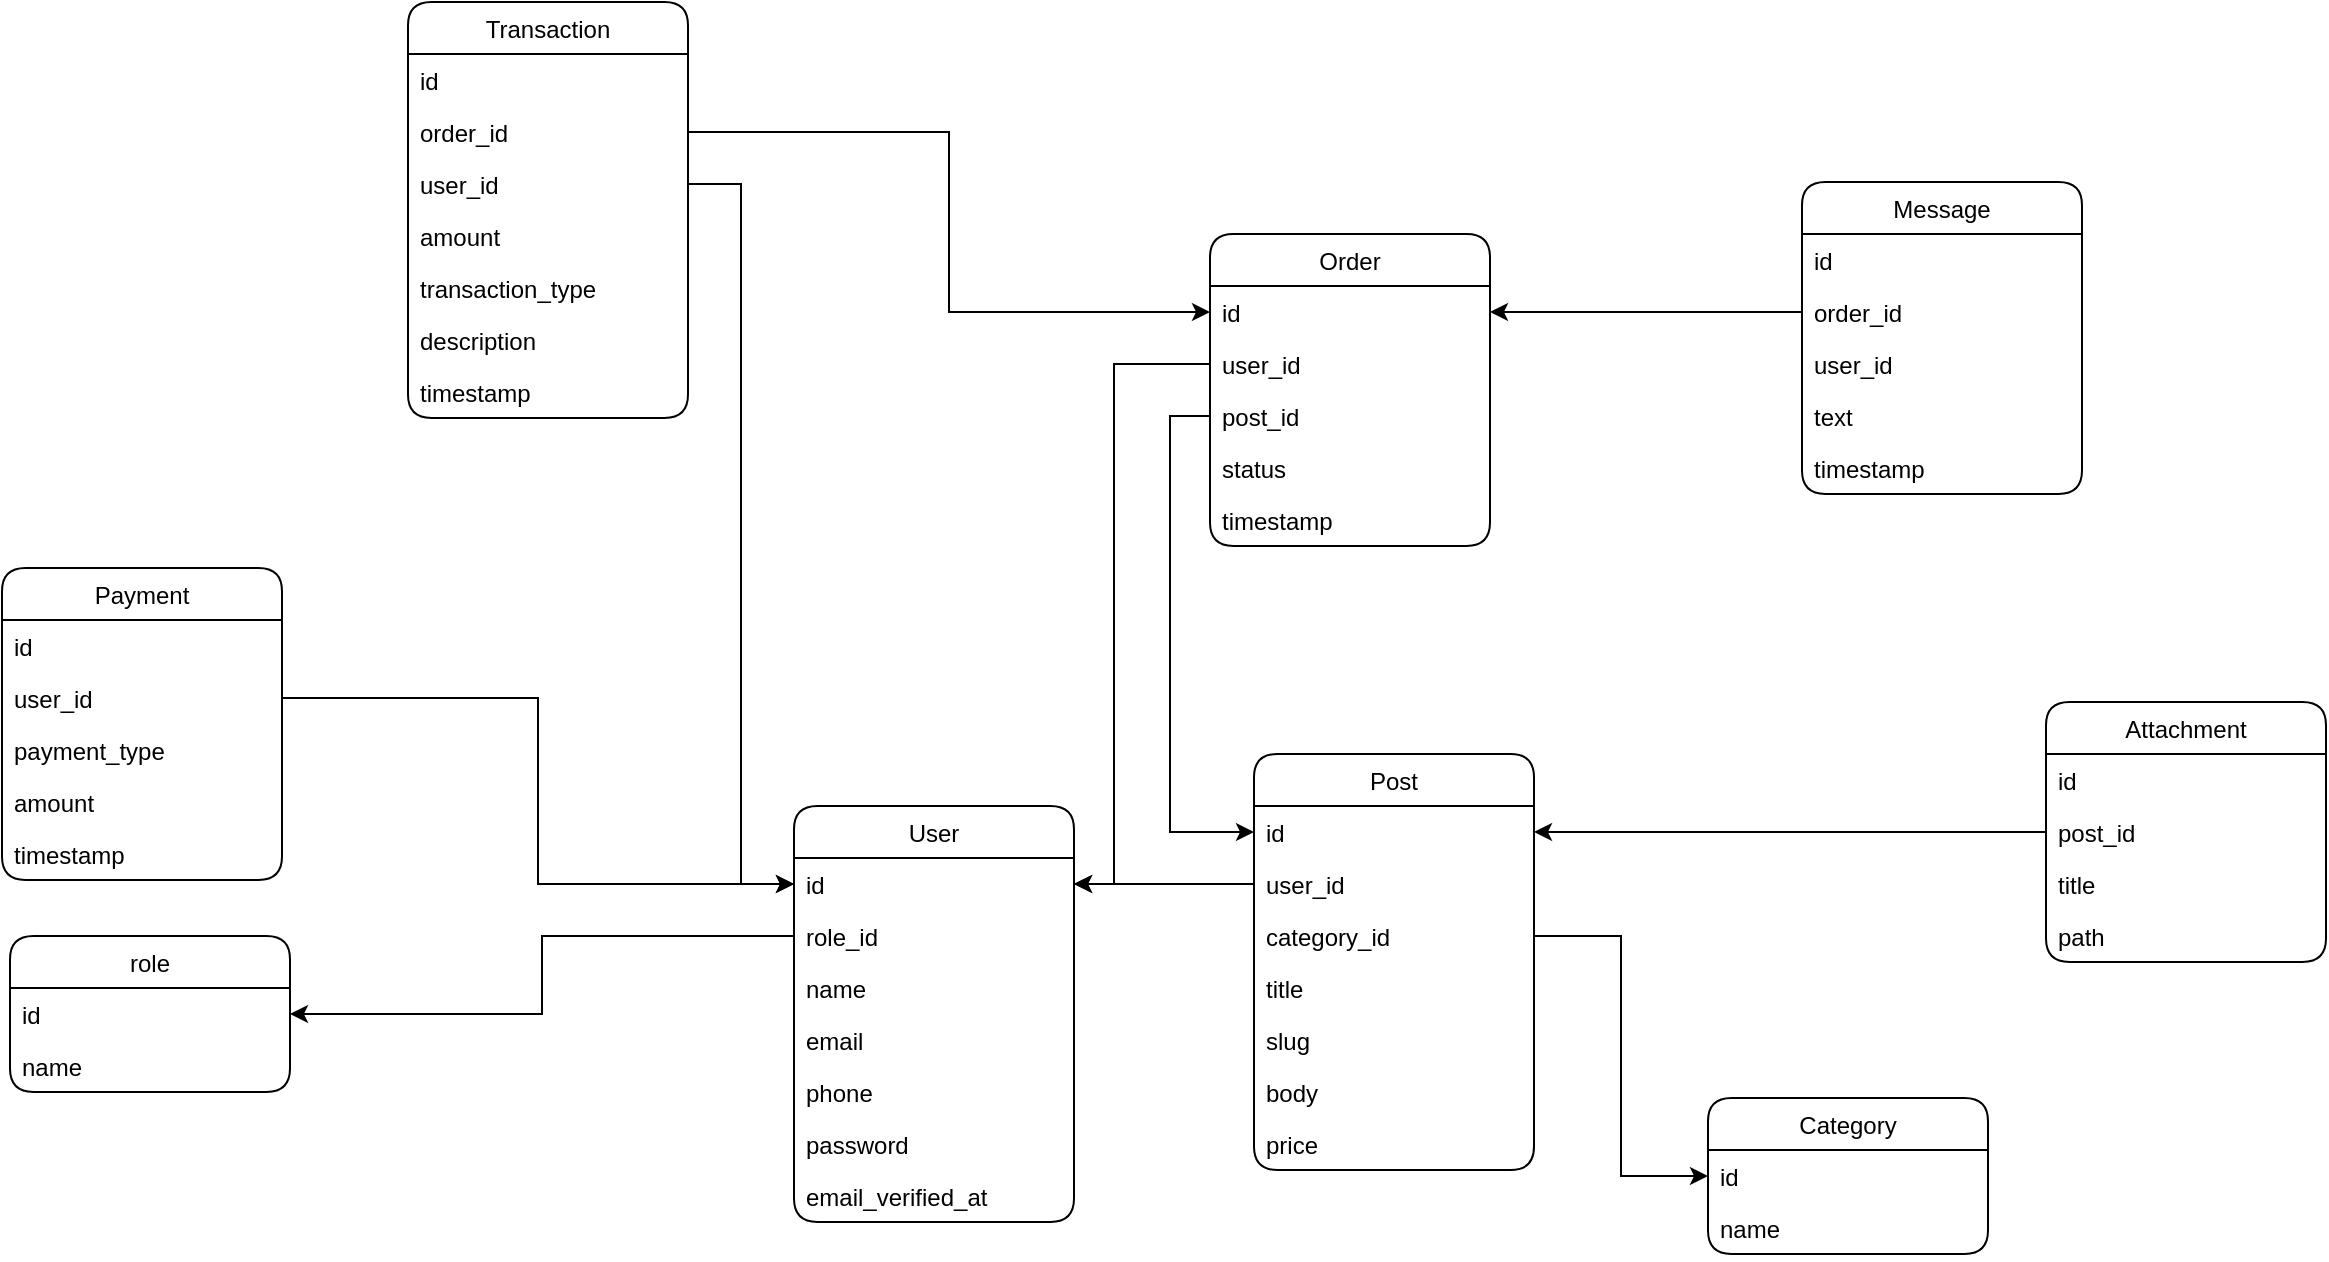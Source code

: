 <mxfile version="20.7.4" type="device"><diagram id="18LuKNpcksIGF4zcTCAO" name="Page-1"><mxGraphModel dx="2449" dy="1271" grid="0" gridSize="10" guides="1" tooltips="1" connect="1" arrows="1" fold="1" page="0" pageScale="1" pageWidth="1100" pageHeight="850" math="0" shadow="0"><root><mxCell id="0"/><mxCell id="1" parent="0"/><mxCell id="6Pn6YzadlEzyOFqbPbMU-1" value="User" style="swimlane;fontStyle=0;childLayout=stackLayout;horizontal=1;startSize=26;fillColor=none;horizontalStack=0;resizeParent=1;resizeParentMax=0;resizeLast=0;collapsible=1;marginBottom=0;strokeColor=default;rounded=1;swimlaneLine=1;" parent="1" vertex="1"><mxGeometry x="350" y="205" width="140" height="208" as="geometry"/></mxCell><mxCell id="6Pn6YzadlEzyOFqbPbMU-2" value="id" style="text;strokeColor=none;fillColor=none;align=left;verticalAlign=top;spacingLeft=4;spacingRight=4;overflow=hidden;rotatable=0;points=[[0,0.5],[1,0.5]];portConstraint=eastwest;" parent="6Pn6YzadlEzyOFqbPbMU-1" vertex="1"><mxGeometry y="26" width="140" height="26" as="geometry"/></mxCell><mxCell id="6Pn6YzadlEzyOFqbPbMU-3" value="role_id" style="text;strokeColor=none;fillColor=none;align=left;verticalAlign=top;spacingLeft=4;spacingRight=4;overflow=hidden;rotatable=0;points=[[0,0.5],[1,0.5]];portConstraint=eastwest;" parent="6Pn6YzadlEzyOFqbPbMU-1" vertex="1"><mxGeometry y="52" width="140" height="26" as="geometry"/></mxCell><mxCell id="6Pn6YzadlEzyOFqbPbMU-4" value="name" style="text;strokeColor=none;fillColor=none;align=left;verticalAlign=top;spacingLeft=4;spacingRight=4;overflow=hidden;rotatable=0;points=[[0,0.5],[1,0.5]];portConstraint=eastwest;" parent="6Pn6YzadlEzyOFqbPbMU-1" vertex="1"><mxGeometry y="78" width="140" height="26" as="geometry"/></mxCell><mxCell id="6Pn6YzadlEzyOFqbPbMU-45" value="email" style="text;strokeColor=none;fillColor=none;align=left;verticalAlign=top;spacingLeft=4;spacingRight=4;overflow=hidden;rotatable=0;points=[[0,0.5],[1,0.5]];portConstraint=eastwest;" parent="6Pn6YzadlEzyOFqbPbMU-1" vertex="1"><mxGeometry y="104" width="140" height="26" as="geometry"/></mxCell><mxCell id="6Pn6YzadlEzyOFqbPbMU-76" value="phone" style="text;strokeColor=none;fillColor=none;align=left;verticalAlign=top;spacingLeft=4;spacingRight=4;overflow=hidden;rotatable=0;points=[[0,0.5],[1,0.5]];portConstraint=eastwest;" parent="6Pn6YzadlEzyOFqbPbMU-1" vertex="1"><mxGeometry y="130" width="140" height="26" as="geometry"/></mxCell><mxCell id="6Pn6YzadlEzyOFqbPbMU-46" value="password" style="text;strokeColor=none;fillColor=none;align=left;verticalAlign=top;spacingLeft=4;spacingRight=4;overflow=hidden;rotatable=0;points=[[0,0.5],[1,0.5]];portConstraint=eastwest;" parent="6Pn6YzadlEzyOFqbPbMU-1" vertex="1"><mxGeometry y="156" width="140" height="26" as="geometry"/></mxCell><mxCell id="6Pn6YzadlEzyOFqbPbMU-47" value="email_verified_at" style="text;strokeColor=none;fillColor=none;align=left;verticalAlign=top;spacingLeft=4;spacingRight=4;overflow=hidden;rotatable=0;points=[[0,0.5],[1,0.5]];portConstraint=eastwest;" parent="6Pn6YzadlEzyOFqbPbMU-1" vertex="1"><mxGeometry y="182" width="140" height="26" as="geometry"/></mxCell><mxCell id="6Pn6YzadlEzyOFqbPbMU-5" value="role" style="swimlane;fontStyle=0;childLayout=stackLayout;horizontal=1;startSize=26;fillColor=none;horizontalStack=0;resizeParent=1;resizeParentMax=0;resizeLast=0;collapsible=1;marginBottom=0;strokeColor=default;rounded=1;swimlaneLine=1;" parent="1" vertex="1"><mxGeometry x="-42" y="270" width="140" height="78" as="geometry"/></mxCell><mxCell id="6Pn6YzadlEzyOFqbPbMU-6" value="id" style="text;strokeColor=none;fillColor=none;align=left;verticalAlign=top;spacingLeft=4;spacingRight=4;overflow=hidden;rotatable=0;points=[[0,0.5],[1,0.5]];portConstraint=eastwest;" parent="6Pn6YzadlEzyOFqbPbMU-5" vertex="1"><mxGeometry y="26" width="140" height="26" as="geometry"/></mxCell><mxCell id="6Pn6YzadlEzyOFqbPbMU-8" value="name" style="text;strokeColor=none;fillColor=none;align=left;verticalAlign=top;spacingLeft=4;spacingRight=4;overflow=hidden;rotatable=0;points=[[0,0.5],[1,0.5]];portConstraint=eastwest;" parent="6Pn6YzadlEzyOFqbPbMU-5" vertex="1"><mxGeometry y="52" width="140" height="26" as="geometry"/></mxCell><mxCell id="6Pn6YzadlEzyOFqbPbMU-9" style="edgeStyle=orthogonalEdgeStyle;rounded=0;orthogonalLoop=1;jettySize=auto;html=1;exitX=0;exitY=0.5;exitDx=0;exitDy=0;" parent="1" source="6Pn6YzadlEzyOFqbPbMU-3" target="6Pn6YzadlEzyOFqbPbMU-6" edge="1"><mxGeometry relative="1" as="geometry"/></mxCell><mxCell id="6Pn6YzadlEzyOFqbPbMU-10" value="Post" style="swimlane;fontStyle=0;childLayout=stackLayout;horizontal=1;startSize=26;fillColor=none;horizontalStack=0;resizeParent=1;resizeParentMax=0;resizeLast=0;collapsible=1;marginBottom=0;strokeColor=default;rounded=1;swimlaneLine=1;" parent="1" vertex="1"><mxGeometry x="580" y="179" width="140" height="208" as="geometry"/></mxCell><mxCell id="6Pn6YzadlEzyOFqbPbMU-11" value="id" style="text;strokeColor=none;fillColor=none;align=left;verticalAlign=top;spacingLeft=4;spacingRight=4;overflow=hidden;rotatable=0;points=[[0,0.5],[1,0.5]];portConstraint=eastwest;" parent="6Pn6YzadlEzyOFqbPbMU-10" vertex="1"><mxGeometry y="26" width="140" height="26" as="geometry"/></mxCell><mxCell id="6Pn6YzadlEzyOFqbPbMU-12" value="user_id" style="text;strokeColor=none;fillColor=none;align=left;verticalAlign=top;spacingLeft=4;spacingRight=4;overflow=hidden;rotatable=0;points=[[0,0.5],[1,0.5]];portConstraint=eastwest;" parent="6Pn6YzadlEzyOFqbPbMU-10" vertex="1"><mxGeometry y="52" width="140" height="26" as="geometry"/></mxCell><mxCell id="6Pn6YzadlEzyOFqbPbMU-15" value="category_id" style="text;strokeColor=none;fillColor=none;align=left;verticalAlign=top;spacingLeft=4;spacingRight=4;overflow=hidden;rotatable=0;points=[[0,0.5],[1,0.5]];portConstraint=eastwest;" parent="6Pn6YzadlEzyOFqbPbMU-10" vertex="1"><mxGeometry y="78" width="140" height="26" as="geometry"/></mxCell><mxCell id="6Pn6YzadlEzyOFqbPbMU-13" value="title" style="text;strokeColor=none;fillColor=none;align=left;verticalAlign=top;spacingLeft=4;spacingRight=4;overflow=hidden;rotatable=0;points=[[0,0.5],[1,0.5]];portConstraint=eastwest;" parent="6Pn6YzadlEzyOFqbPbMU-10" vertex="1"><mxGeometry y="104" width="140" height="26" as="geometry"/></mxCell><mxCell id="6Pn6YzadlEzyOFqbPbMU-16" value="slug" style="text;strokeColor=none;fillColor=none;align=left;verticalAlign=top;spacingLeft=4;spacingRight=4;overflow=hidden;rotatable=0;points=[[0,0.5],[1,0.5]];portConstraint=eastwest;" parent="6Pn6YzadlEzyOFqbPbMU-10" vertex="1"><mxGeometry y="130" width="140" height="26" as="geometry"/></mxCell><mxCell id="6Pn6YzadlEzyOFqbPbMU-17" value="body" style="text;strokeColor=none;fillColor=none;align=left;verticalAlign=top;spacingLeft=4;spacingRight=4;overflow=hidden;rotatable=0;points=[[0,0.5],[1,0.5]];portConstraint=eastwest;" parent="6Pn6YzadlEzyOFqbPbMU-10" vertex="1"><mxGeometry y="156" width="140" height="26" as="geometry"/></mxCell><mxCell id="6Pn6YzadlEzyOFqbPbMU-75" value="price" style="text;strokeColor=none;fillColor=none;align=left;verticalAlign=top;spacingLeft=4;spacingRight=4;overflow=hidden;rotatable=0;points=[[0,0.5],[1,0.5]];portConstraint=eastwest;" parent="6Pn6YzadlEzyOFqbPbMU-10" vertex="1"><mxGeometry y="182" width="140" height="26" as="geometry"/></mxCell><mxCell id="6Pn6YzadlEzyOFqbPbMU-14" style="edgeStyle=orthogonalEdgeStyle;rounded=0;orthogonalLoop=1;jettySize=auto;html=1;exitX=0;exitY=0.5;exitDx=0;exitDy=0;" parent="1" source="6Pn6YzadlEzyOFqbPbMU-12" target="6Pn6YzadlEzyOFqbPbMU-2" edge="1"><mxGeometry relative="1" as="geometry"/></mxCell><mxCell id="6Pn6YzadlEzyOFqbPbMU-19" value="Category" style="swimlane;fontStyle=0;childLayout=stackLayout;horizontal=1;startSize=26;fillColor=none;horizontalStack=0;resizeParent=1;resizeParentMax=0;resizeLast=0;collapsible=1;marginBottom=0;strokeColor=default;rounded=1;swimlaneLine=1;" parent="1" vertex="1"><mxGeometry x="807" y="351" width="140" height="78" as="geometry"/></mxCell><mxCell id="6Pn6YzadlEzyOFqbPbMU-20" value="id" style="text;strokeColor=none;fillColor=none;align=left;verticalAlign=top;spacingLeft=4;spacingRight=4;overflow=hidden;rotatable=0;points=[[0,0.5],[1,0.5]];portConstraint=eastwest;" parent="6Pn6YzadlEzyOFqbPbMU-19" vertex="1"><mxGeometry y="26" width="140" height="26" as="geometry"/></mxCell><mxCell id="6Pn6YzadlEzyOFqbPbMU-25" value="name" style="text;strokeColor=none;fillColor=none;align=left;verticalAlign=top;spacingLeft=4;spacingRight=4;overflow=hidden;rotatable=0;points=[[0,0.5],[1,0.5]];portConstraint=eastwest;" parent="6Pn6YzadlEzyOFqbPbMU-19" vertex="1"><mxGeometry y="52" width="140" height="26" as="geometry"/></mxCell><mxCell id="6Pn6YzadlEzyOFqbPbMU-26" style="edgeStyle=orthogonalEdgeStyle;rounded=0;orthogonalLoop=1;jettySize=auto;html=1;exitX=1;exitY=0.5;exitDx=0;exitDy=0;" parent="1" source="6Pn6YzadlEzyOFqbPbMU-15" target="6Pn6YzadlEzyOFqbPbMU-20" edge="1"><mxGeometry relative="1" as="geometry"/></mxCell><mxCell id="6Pn6YzadlEzyOFqbPbMU-27" value="Message" style="swimlane;fontStyle=0;childLayout=stackLayout;horizontal=1;startSize=26;fillColor=none;horizontalStack=0;resizeParent=1;resizeParentMax=0;resizeLast=0;collapsible=1;marginBottom=0;strokeColor=default;rounded=1;swimlaneLine=1;" parent="1" vertex="1"><mxGeometry x="854" y="-107" width="140" height="156" as="geometry"/></mxCell><mxCell id="6Pn6YzadlEzyOFqbPbMU-28" value="id" style="text;strokeColor=none;fillColor=none;align=left;verticalAlign=top;spacingLeft=4;spacingRight=4;overflow=hidden;rotatable=0;points=[[0,0.5],[1,0.5]];portConstraint=eastwest;" parent="6Pn6YzadlEzyOFqbPbMU-27" vertex="1"><mxGeometry y="26" width="140" height="26" as="geometry"/></mxCell><mxCell id="6Pn6YzadlEzyOFqbPbMU-29" value="order_id" style="text;strokeColor=none;fillColor=none;align=left;verticalAlign=top;spacingLeft=4;spacingRight=4;overflow=hidden;rotatable=0;points=[[0,0.5],[1,0.5]];portConstraint=eastwest;" parent="6Pn6YzadlEzyOFqbPbMU-27" vertex="1"><mxGeometry y="52" width="140" height="26" as="geometry"/></mxCell><mxCell id="6Pn6YzadlEzyOFqbPbMU-30" value="user_id" style="text;strokeColor=none;fillColor=none;align=left;verticalAlign=top;spacingLeft=4;spacingRight=4;overflow=hidden;rotatable=0;points=[[0,0.5],[1,0.5]];portConstraint=eastwest;" parent="6Pn6YzadlEzyOFqbPbMU-27" vertex="1"><mxGeometry y="78" width="140" height="26" as="geometry"/></mxCell><mxCell id="6Pn6YzadlEzyOFqbPbMU-32" value="text" style="text;strokeColor=none;fillColor=none;align=left;verticalAlign=top;spacingLeft=4;spacingRight=4;overflow=hidden;rotatable=0;points=[[0,0.5],[1,0.5]];portConstraint=eastwest;" parent="6Pn6YzadlEzyOFqbPbMU-27" vertex="1"><mxGeometry y="104" width="140" height="26" as="geometry"/></mxCell><mxCell id="6Pn6YzadlEzyOFqbPbMU-44" value="timestamp" style="text;strokeColor=none;fillColor=none;align=left;verticalAlign=top;spacingLeft=4;spacingRight=4;overflow=hidden;rotatable=0;points=[[0,0.5],[1,0.5]];portConstraint=eastwest;" parent="6Pn6YzadlEzyOFqbPbMU-27" vertex="1"><mxGeometry y="130" width="140" height="26" as="geometry"/></mxCell><mxCell id="6Pn6YzadlEzyOFqbPbMU-34" value="Attachment" style="swimlane;fontStyle=0;childLayout=stackLayout;horizontal=1;startSize=26;fillColor=none;horizontalStack=0;resizeParent=1;resizeParentMax=0;resizeLast=0;collapsible=1;marginBottom=0;strokeColor=default;rounded=1;swimlaneLine=1;" parent="1" vertex="1"><mxGeometry x="976" y="153" width="140" height="130" as="geometry"/></mxCell><mxCell id="6Pn6YzadlEzyOFqbPbMU-35" value="id" style="text;strokeColor=none;fillColor=none;align=left;verticalAlign=top;spacingLeft=4;spacingRight=4;overflow=hidden;rotatable=0;points=[[0,0.5],[1,0.5]];portConstraint=eastwest;" parent="6Pn6YzadlEzyOFqbPbMU-34" vertex="1"><mxGeometry y="26" width="140" height="26" as="geometry"/></mxCell><mxCell id="6Pn6YzadlEzyOFqbPbMU-38" value="post_id" style="text;strokeColor=none;fillColor=none;align=left;verticalAlign=top;spacingLeft=4;spacingRight=4;overflow=hidden;rotatable=0;points=[[0,0.5],[1,0.5]];portConstraint=eastwest;" parent="6Pn6YzadlEzyOFqbPbMU-34" vertex="1"><mxGeometry y="52" width="140" height="26" as="geometry"/></mxCell><mxCell id="6Pn6YzadlEzyOFqbPbMU-36" value="title" style="text;strokeColor=none;fillColor=none;align=left;verticalAlign=top;spacingLeft=4;spacingRight=4;overflow=hidden;rotatable=0;points=[[0,0.5],[1,0.5]];portConstraint=eastwest;" parent="6Pn6YzadlEzyOFqbPbMU-34" vertex="1"><mxGeometry y="78" width="140" height="26" as="geometry"/></mxCell><mxCell id="6Pn6YzadlEzyOFqbPbMU-37" value="path" style="text;strokeColor=none;fillColor=none;align=left;verticalAlign=top;spacingLeft=4;spacingRight=4;overflow=hidden;rotatable=0;points=[[0,0.5],[1,0.5]];portConstraint=eastwest;" parent="6Pn6YzadlEzyOFqbPbMU-34" vertex="1"><mxGeometry y="104" width="140" height="26" as="geometry"/></mxCell><mxCell id="6Pn6YzadlEzyOFqbPbMU-42" style="edgeStyle=orthogonalEdgeStyle;rounded=0;orthogonalLoop=1;jettySize=auto;html=1;exitX=0;exitY=0.5;exitDx=0;exitDy=0;" parent="1" source="6Pn6YzadlEzyOFqbPbMU-38" target="6Pn6YzadlEzyOFqbPbMU-11" edge="1"><mxGeometry relative="1" as="geometry"/></mxCell><mxCell id="6Pn6YzadlEzyOFqbPbMU-48" value="Order" style="swimlane;fontStyle=0;childLayout=stackLayout;horizontal=1;startSize=26;fillColor=none;horizontalStack=0;resizeParent=1;resizeParentMax=0;resizeLast=0;collapsible=1;marginBottom=0;strokeColor=default;rounded=1;swimlaneLine=1;" parent="1" vertex="1"><mxGeometry x="558" y="-81" width="140" height="156" as="geometry"/></mxCell><mxCell id="6Pn6YzadlEzyOFqbPbMU-49" value="id" style="text;strokeColor=none;fillColor=none;align=left;verticalAlign=top;spacingLeft=4;spacingRight=4;overflow=hidden;rotatable=0;points=[[0,0.5],[1,0.5]];portConstraint=eastwest;" parent="6Pn6YzadlEzyOFqbPbMU-48" vertex="1"><mxGeometry y="26" width="140" height="26" as="geometry"/></mxCell><mxCell id="6Pn6YzadlEzyOFqbPbMU-50" value="user_id" style="text;strokeColor=none;fillColor=none;align=left;verticalAlign=top;spacingLeft=4;spacingRight=4;overflow=hidden;rotatable=0;points=[[0,0.5],[1,0.5]];portConstraint=eastwest;" parent="6Pn6YzadlEzyOFqbPbMU-48" vertex="1"><mxGeometry y="52" width="140" height="26" as="geometry"/></mxCell><mxCell id="6Pn6YzadlEzyOFqbPbMU-51" value="post_id" style="text;strokeColor=none;fillColor=none;align=left;verticalAlign=top;spacingLeft=4;spacingRight=4;overflow=hidden;rotatable=0;points=[[0,0.5],[1,0.5]];portConstraint=eastwest;" parent="6Pn6YzadlEzyOFqbPbMU-48" vertex="1"><mxGeometry y="78" width="140" height="26" as="geometry"/></mxCell><mxCell id="6Pn6YzadlEzyOFqbPbMU-66" value="status" style="text;strokeColor=none;fillColor=none;align=left;verticalAlign=top;spacingLeft=4;spacingRight=4;overflow=hidden;rotatable=0;points=[[0,0.5],[1,0.5]];portConstraint=eastwest;" parent="6Pn6YzadlEzyOFqbPbMU-48" vertex="1"><mxGeometry y="104" width="140" height="26" as="geometry"/></mxCell><mxCell id="6Pn6YzadlEzyOFqbPbMU-54" value="timestamp" style="text;strokeColor=none;fillColor=none;align=left;verticalAlign=top;spacingLeft=4;spacingRight=4;overflow=hidden;rotatable=0;points=[[0,0.5],[1,0.5]];portConstraint=eastwest;" parent="6Pn6YzadlEzyOFqbPbMU-48" vertex="1"><mxGeometry y="130" width="140" height="26" as="geometry"/></mxCell><mxCell id="6Pn6YzadlEzyOFqbPbMU-55" value="Payment" style="swimlane;fontStyle=0;childLayout=stackLayout;horizontal=1;startSize=26;fillColor=none;horizontalStack=0;resizeParent=1;resizeParentMax=0;resizeLast=0;collapsible=1;marginBottom=0;strokeColor=default;rounded=1;swimlaneLine=1;" parent="1" vertex="1"><mxGeometry x="-46" y="86" width="140" height="156" as="geometry"/></mxCell><mxCell id="6Pn6YzadlEzyOFqbPbMU-56" value="id" style="text;strokeColor=none;fillColor=none;align=left;verticalAlign=top;spacingLeft=4;spacingRight=4;overflow=hidden;rotatable=0;points=[[0,0.5],[1,0.5]];portConstraint=eastwest;" parent="6Pn6YzadlEzyOFqbPbMU-55" vertex="1"><mxGeometry y="26" width="140" height="26" as="geometry"/></mxCell><mxCell id="6Pn6YzadlEzyOFqbPbMU-57" value="user_id" style="text;strokeColor=none;fillColor=none;align=left;verticalAlign=top;spacingLeft=4;spacingRight=4;overflow=hidden;rotatable=0;points=[[0,0.5],[1,0.5]];portConstraint=eastwest;" parent="6Pn6YzadlEzyOFqbPbMU-55" vertex="1"><mxGeometry y="52" width="140" height="26" as="geometry"/></mxCell><mxCell id="6Pn6YzadlEzyOFqbPbMU-59" value="payment_type" style="text;strokeColor=none;fillColor=none;align=left;verticalAlign=top;spacingLeft=4;spacingRight=4;overflow=hidden;rotatable=0;points=[[0,0.5],[1,0.5]];portConstraint=eastwest;" parent="6Pn6YzadlEzyOFqbPbMU-55" vertex="1"><mxGeometry y="78" width="140" height="26" as="geometry"/></mxCell><mxCell id="6Pn6YzadlEzyOFqbPbMU-60" value="amount" style="text;strokeColor=none;fillColor=none;align=left;verticalAlign=top;spacingLeft=4;spacingRight=4;overflow=hidden;rotatable=0;points=[[0,0.5],[1,0.5]];portConstraint=eastwest;" parent="6Pn6YzadlEzyOFqbPbMU-55" vertex="1"><mxGeometry y="104" width="140" height="26" as="geometry"/></mxCell><mxCell id="6Pn6YzadlEzyOFqbPbMU-58" value="timestamp" style="text;strokeColor=none;fillColor=none;align=left;verticalAlign=top;spacingLeft=4;spacingRight=4;overflow=hidden;rotatable=0;points=[[0,0.5],[1,0.5]];portConstraint=eastwest;" parent="6Pn6YzadlEzyOFqbPbMU-55" vertex="1"><mxGeometry y="130" width="140" height="26" as="geometry"/></mxCell><mxCell id="6Pn6YzadlEzyOFqbPbMU-63" style="edgeStyle=orthogonalEdgeStyle;rounded=0;orthogonalLoop=1;jettySize=auto;html=1;exitX=1;exitY=0.5;exitDx=0;exitDy=0;" parent="1" source="6Pn6YzadlEzyOFqbPbMU-57" target="6Pn6YzadlEzyOFqbPbMU-2" edge="1"><mxGeometry relative="1" as="geometry"/></mxCell><mxCell id="6Pn6YzadlEzyOFqbPbMU-64" style="edgeStyle=orthogonalEdgeStyle;rounded=0;orthogonalLoop=1;jettySize=auto;html=1;exitX=0;exitY=0.5;exitDx=0;exitDy=0;" parent="1" source="6Pn6YzadlEzyOFqbPbMU-50" target="6Pn6YzadlEzyOFqbPbMU-2" edge="1"><mxGeometry x="-0.024" y="-9" relative="1" as="geometry"><Array as="points"><mxPoint x="510" y="-16"/><mxPoint x="510" y="244"/></Array><mxPoint as="offset"/></mxGeometry></mxCell><mxCell id="6Pn6YzadlEzyOFqbPbMU-65" style="edgeStyle=orthogonalEdgeStyle;rounded=0;orthogonalLoop=1;jettySize=auto;html=1;exitX=0;exitY=0.5;exitDx=0;exitDy=0;" parent="1" source="6Pn6YzadlEzyOFqbPbMU-51" target="6Pn6YzadlEzyOFqbPbMU-11" edge="1"><mxGeometry relative="1" as="geometry"/></mxCell><mxCell id="6Pn6YzadlEzyOFqbPbMU-67" value="Transaction" style="swimlane;fontStyle=0;childLayout=stackLayout;horizontal=1;startSize=26;fillColor=none;horizontalStack=0;resizeParent=1;resizeParentMax=0;resizeLast=0;collapsible=1;marginBottom=0;strokeColor=default;rounded=1;swimlaneLine=1;" parent="1" vertex="1"><mxGeometry x="157" y="-197" width="140" height="208" as="geometry"/></mxCell><mxCell id="6Pn6YzadlEzyOFqbPbMU-68" value="id" style="text;strokeColor=none;fillColor=none;align=left;verticalAlign=top;spacingLeft=4;spacingRight=4;overflow=hidden;rotatable=0;points=[[0,0.5],[1,0.5]];portConstraint=eastwest;" parent="6Pn6YzadlEzyOFqbPbMU-67" vertex="1"><mxGeometry y="26" width="140" height="26" as="geometry"/></mxCell><mxCell id="zc4fuMfADP9bBONYAa-e-1" value="order_id" style="text;strokeColor=none;fillColor=none;align=left;verticalAlign=top;spacingLeft=4;spacingRight=4;overflow=hidden;rotatable=0;points=[[0,0.5],[1,0.5]];portConstraint=eastwest;" vertex="1" parent="6Pn6YzadlEzyOFqbPbMU-67"><mxGeometry y="52" width="140" height="26" as="geometry"/></mxCell><mxCell id="6Pn6YzadlEzyOFqbPbMU-69" value="user_id" style="text;strokeColor=none;fillColor=none;align=left;verticalAlign=top;spacingLeft=4;spacingRight=4;overflow=hidden;rotatable=0;points=[[0,0.5],[1,0.5]];portConstraint=eastwest;" parent="6Pn6YzadlEzyOFqbPbMU-67" vertex="1"><mxGeometry y="78" width="140" height="26" as="geometry"/></mxCell><mxCell id="6Pn6YzadlEzyOFqbPbMU-71" value="amount" style="text;strokeColor=none;fillColor=none;align=left;verticalAlign=top;spacingLeft=4;spacingRight=4;overflow=hidden;rotatable=0;points=[[0,0.5],[1,0.5]];portConstraint=eastwest;" parent="6Pn6YzadlEzyOFqbPbMU-67" vertex="1"><mxGeometry y="104" width="140" height="26" as="geometry"/></mxCell><mxCell id="6Pn6YzadlEzyOFqbPbMU-72" value="transaction_type" style="text;strokeColor=none;fillColor=none;align=left;verticalAlign=top;spacingLeft=4;spacingRight=4;overflow=hidden;rotatable=0;points=[[0,0.5],[1,0.5]];portConstraint=eastwest;" parent="6Pn6YzadlEzyOFqbPbMU-67" vertex="1"><mxGeometry y="130" width="140" height="26" as="geometry"/></mxCell><mxCell id="zc4fuMfADP9bBONYAa-e-2" value="description" style="text;strokeColor=none;fillColor=none;align=left;verticalAlign=top;spacingLeft=4;spacingRight=4;overflow=hidden;rotatable=0;points=[[0,0.5],[1,0.5]];portConstraint=eastwest;" vertex="1" parent="6Pn6YzadlEzyOFqbPbMU-67"><mxGeometry y="156" width="140" height="26" as="geometry"/></mxCell><mxCell id="6Pn6YzadlEzyOFqbPbMU-73" value="timestamp" style="text;strokeColor=none;fillColor=none;align=left;verticalAlign=top;spacingLeft=4;spacingRight=4;overflow=hidden;rotatable=0;points=[[0,0.5],[1,0.5]];portConstraint=eastwest;" parent="6Pn6YzadlEzyOFqbPbMU-67" vertex="1"><mxGeometry y="182" width="140" height="26" as="geometry"/></mxCell><mxCell id="SYDO_ev4wPm6S-BByQa--2" style="edgeStyle=orthogonalEdgeStyle;rounded=0;orthogonalLoop=1;jettySize=auto;html=1;exitX=0;exitY=0.5;exitDx=0;exitDy=0;" parent="1" source="6Pn6YzadlEzyOFqbPbMU-29" target="6Pn6YzadlEzyOFqbPbMU-49" edge="1"><mxGeometry relative="1" as="geometry"/></mxCell><mxCell id="zc4fuMfADP9bBONYAa-e-3" style="edgeStyle=orthogonalEdgeStyle;rounded=0;orthogonalLoop=1;jettySize=auto;html=1;exitX=1;exitY=0.5;exitDx=0;exitDy=0;" edge="1" parent="1" source="zc4fuMfADP9bBONYAa-e-1" target="6Pn6YzadlEzyOFqbPbMU-49"><mxGeometry relative="1" as="geometry"/></mxCell><mxCell id="zc4fuMfADP9bBONYAa-e-5" style="edgeStyle=orthogonalEdgeStyle;rounded=0;orthogonalLoop=1;jettySize=auto;html=1;exitX=1;exitY=0.5;exitDx=0;exitDy=0;" edge="1" parent="1" source="6Pn6YzadlEzyOFqbPbMU-69" target="6Pn6YzadlEzyOFqbPbMU-2"><mxGeometry relative="1" as="geometry"/></mxCell></root></mxGraphModel></diagram></mxfile>